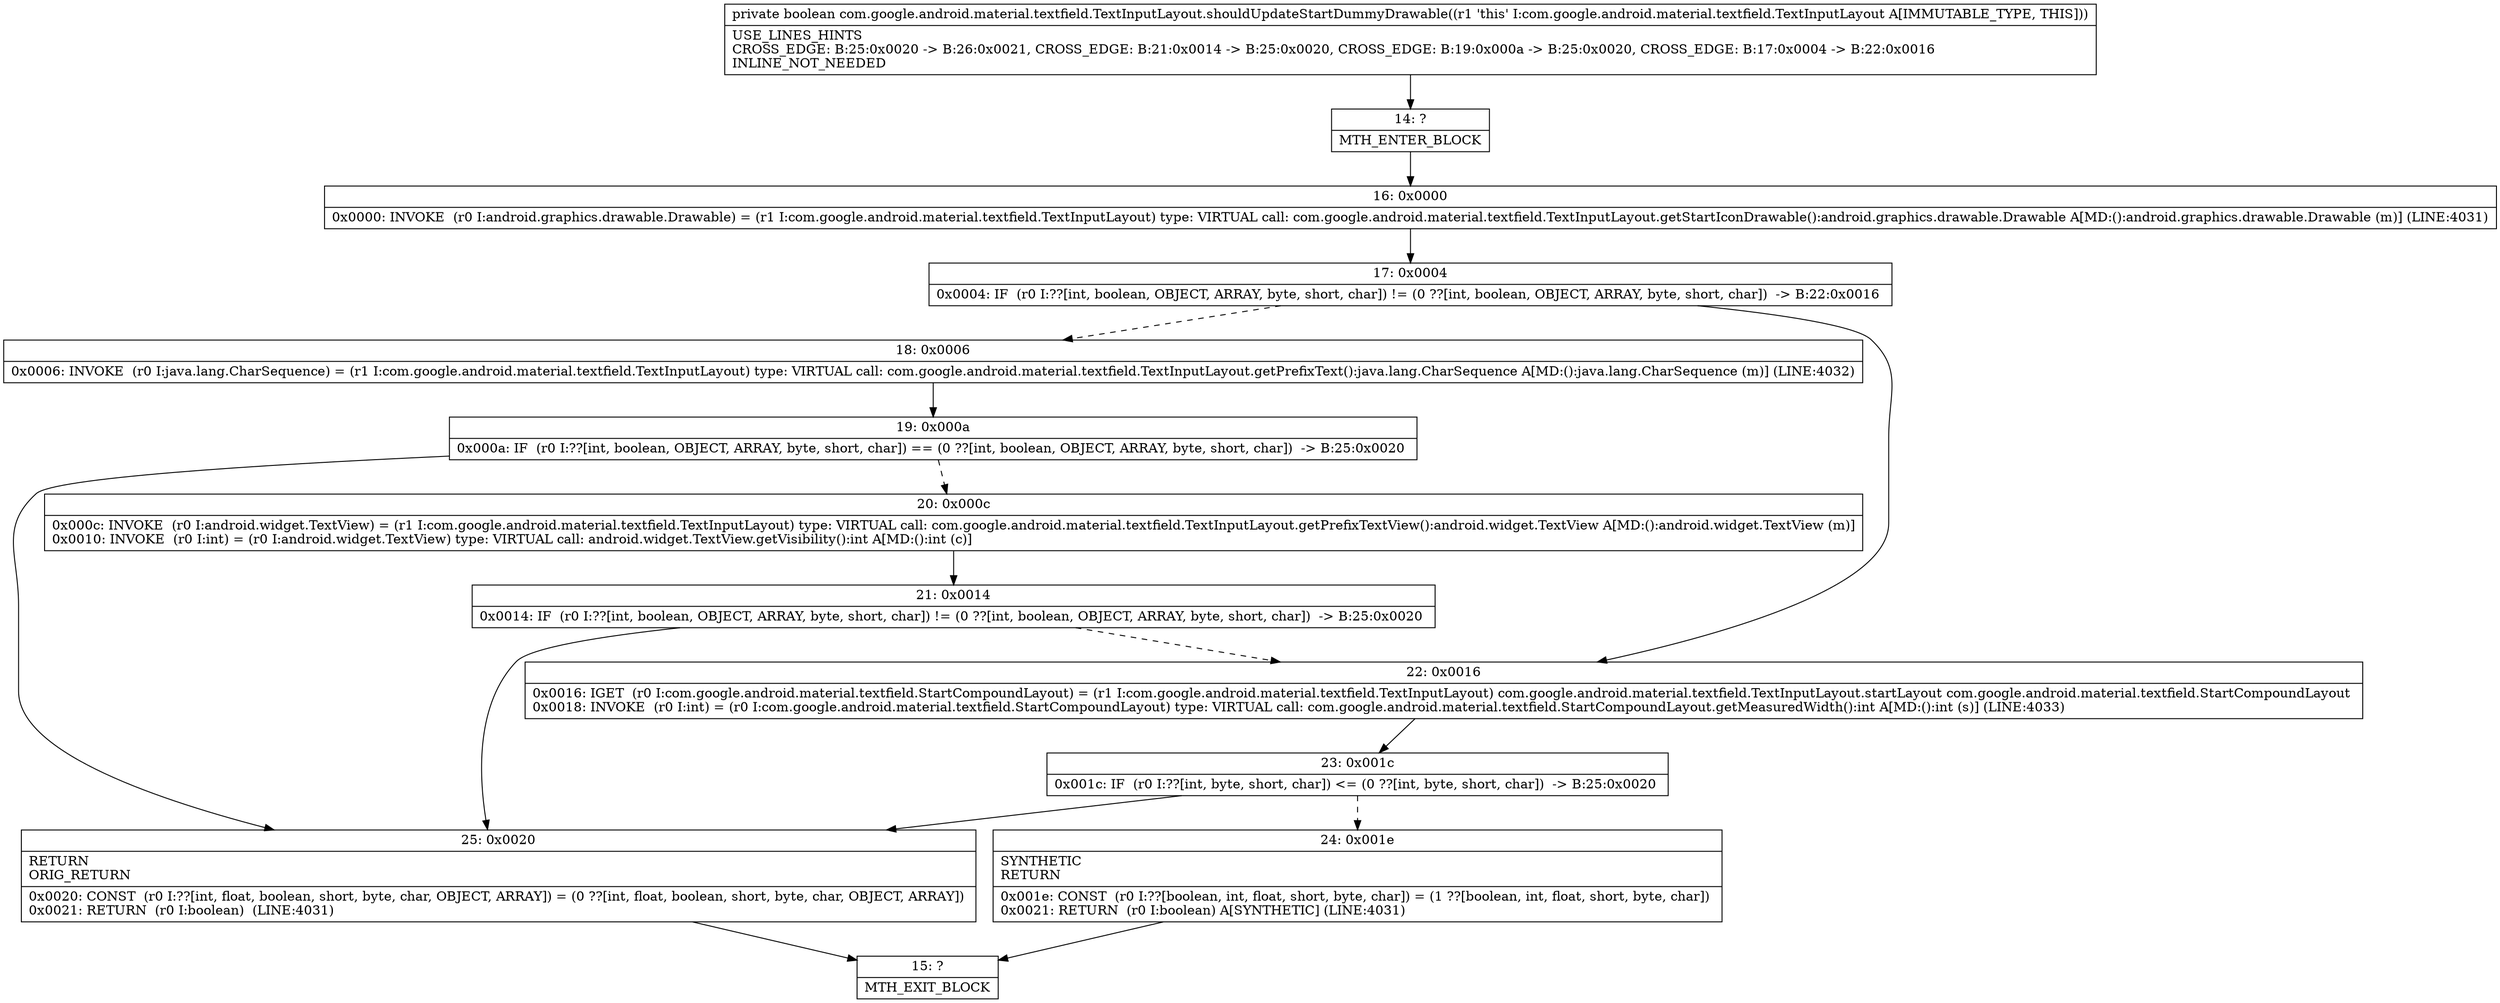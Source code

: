 digraph "CFG forcom.google.android.material.textfield.TextInputLayout.shouldUpdateStartDummyDrawable()Z" {
Node_14 [shape=record,label="{14\:\ ?|MTH_ENTER_BLOCK\l}"];
Node_16 [shape=record,label="{16\:\ 0x0000|0x0000: INVOKE  (r0 I:android.graphics.drawable.Drawable) = (r1 I:com.google.android.material.textfield.TextInputLayout) type: VIRTUAL call: com.google.android.material.textfield.TextInputLayout.getStartIconDrawable():android.graphics.drawable.Drawable A[MD:():android.graphics.drawable.Drawable (m)] (LINE:4031)\l}"];
Node_17 [shape=record,label="{17\:\ 0x0004|0x0004: IF  (r0 I:??[int, boolean, OBJECT, ARRAY, byte, short, char]) != (0 ??[int, boolean, OBJECT, ARRAY, byte, short, char])  \-\> B:22:0x0016 \l}"];
Node_18 [shape=record,label="{18\:\ 0x0006|0x0006: INVOKE  (r0 I:java.lang.CharSequence) = (r1 I:com.google.android.material.textfield.TextInputLayout) type: VIRTUAL call: com.google.android.material.textfield.TextInputLayout.getPrefixText():java.lang.CharSequence A[MD:():java.lang.CharSequence (m)] (LINE:4032)\l}"];
Node_19 [shape=record,label="{19\:\ 0x000a|0x000a: IF  (r0 I:??[int, boolean, OBJECT, ARRAY, byte, short, char]) == (0 ??[int, boolean, OBJECT, ARRAY, byte, short, char])  \-\> B:25:0x0020 \l}"];
Node_20 [shape=record,label="{20\:\ 0x000c|0x000c: INVOKE  (r0 I:android.widget.TextView) = (r1 I:com.google.android.material.textfield.TextInputLayout) type: VIRTUAL call: com.google.android.material.textfield.TextInputLayout.getPrefixTextView():android.widget.TextView A[MD:():android.widget.TextView (m)]\l0x0010: INVOKE  (r0 I:int) = (r0 I:android.widget.TextView) type: VIRTUAL call: android.widget.TextView.getVisibility():int A[MD:():int (c)]\l}"];
Node_21 [shape=record,label="{21\:\ 0x0014|0x0014: IF  (r0 I:??[int, boolean, OBJECT, ARRAY, byte, short, char]) != (0 ??[int, boolean, OBJECT, ARRAY, byte, short, char])  \-\> B:25:0x0020 \l}"];
Node_25 [shape=record,label="{25\:\ 0x0020|RETURN\lORIG_RETURN\l|0x0020: CONST  (r0 I:??[int, float, boolean, short, byte, char, OBJECT, ARRAY]) = (0 ??[int, float, boolean, short, byte, char, OBJECT, ARRAY]) \l0x0021: RETURN  (r0 I:boolean)  (LINE:4031)\l}"];
Node_15 [shape=record,label="{15\:\ ?|MTH_EXIT_BLOCK\l}"];
Node_22 [shape=record,label="{22\:\ 0x0016|0x0016: IGET  (r0 I:com.google.android.material.textfield.StartCompoundLayout) = (r1 I:com.google.android.material.textfield.TextInputLayout) com.google.android.material.textfield.TextInputLayout.startLayout com.google.android.material.textfield.StartCompoundLayout \l0x0018: INVOKE  (r0 I:int) = (r0 I:com.google.android.material.textfield.StartCompoundLayout) type: VIRTUAL call: com.google.android.material.textfield.StartCompoundLayout.getMeasuredWidth():int A[MD:():int (s)] (LINE:4033)\l}"];
Node_23 [shape=record,label="{23\:\ 0x001c|0x001c: IF  (r0 I:??[int, byte, short, char]) \<= (0 ??[int, byte, short, char])  \-\> B:25:0x0020 \l}"];
Node_24 [shape=record,label="{24\:\ 0x001e|SYNTHETIC\lRETURN\l|0x001e: CONST  (r0 I:??[boolean, int, float, short, byte, char]) = (1 ??[boolean, int, float, short, byte, char]) \l0x0021: RETURN  (r0 I:boolean) A[SYNTHETIC] (LINE:4031)\l}"];
MethodNode[shape=record,label="{private boolean com.google.android.material.textfield.TextInputLayout.shouldUpdateStartDummyDrawable((r1 'this' I:com.google.android.material.textfield.TextInputLayout A[IMMUTABLE_TYPE, THIS]))  | USE_LINES_HINTS\lCROSS_EDGE: B:25:0x0020 \-\> B:26:0x0021, CROSS_EDGE: B:21:0x0014 \-\> B:25:0x0020, CROSS_EDGE: B:19:0x000a \-\> B:25:0x0020, CROSS_EDGE: B:17:0x0004 \-\> B:22:0x0016\lINLINE_NOT_NEEDED\l}"];
MethodNode -> Node_14;Node_14 -> Node_16;
Node_16 -> Node_17;
Node_17 -> Node_18[style=dashed];
Node_17 -> Node_22;
Node_18 -> Node_19;
Node_19 -> Node_20[style=dashed];
Node_19 -> Node_25;
Node_20 -> Node_21;
Node_21 -> Node_22[style=dashed];
Node_21 -> Node_25;
Node_25 -> Node_15;
Node_22 -> Node_23;
Node_23 -> Node_24[style=dashed];
Node_23 -> Node_25;
Node_24 -> Node_15;
}

